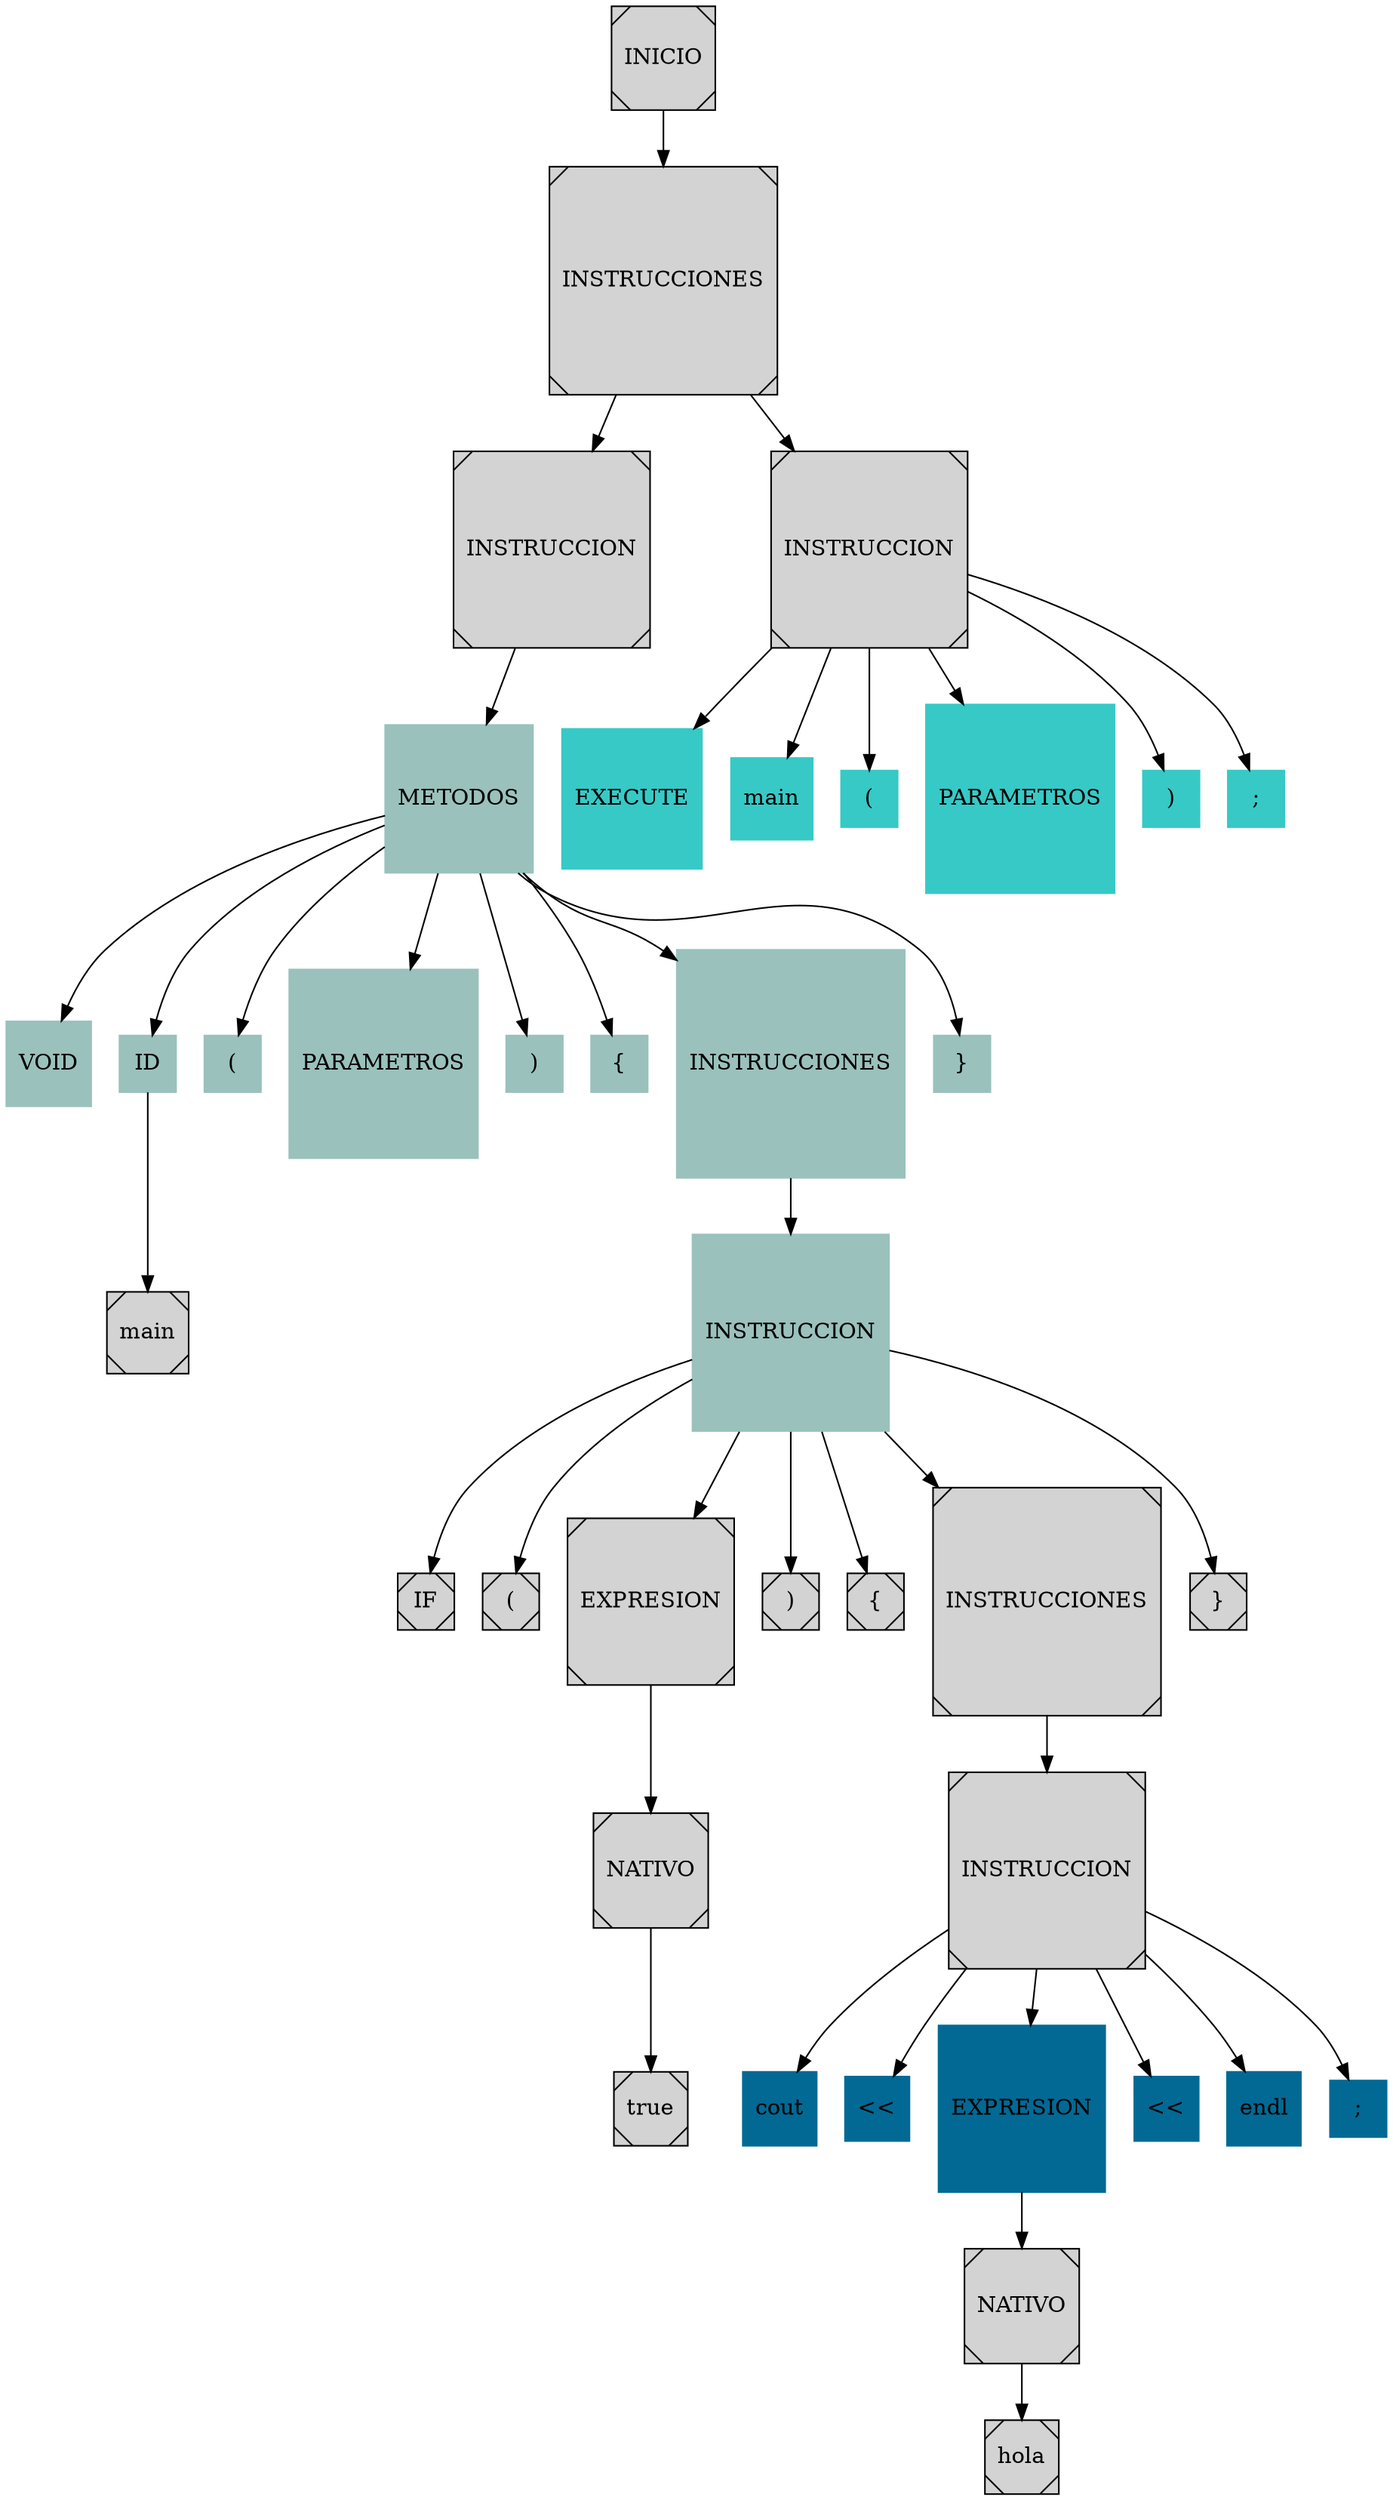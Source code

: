 digraph ast{
node [
shape = Msquare
style = filled
]
nINICIO[label="INICIO"];
nINSTRUCCIONES[label="INSTRUCCIONES"];
nINICIO->nINSTRUCCIONES;
n1[label="INSTRUCCION"];
nINSTRUCCIONES->n1;
n2[label="METODOS" color = "#9ac1bc" 
];
n3[label="VOID" color = "#9ac1bc"];
n4[label="ID" color = "#9ac1bc"];
n5[label="main"];
n6[label="(" color = "#9ac1bc"];
n7[label="PARAMETROS" color = "#9ac1bc"];
n8[label=")" color = "#9ac1bc"];
n9[label="{" color = "#9ac1bc"];
n10[label="INSTRUCCIONES" color = "#9ac1bc"];
n11[label="INSTRUCCION" color = "#9ac1bc"];
n12[label="}" color = "#9ac1bc"];
n2 -> n3;
n2 -> n4;
n4 -> n5;
n2 -> n6;
n2 -> n7;
n2 -> n8;
n2 -> n9;
n2 -> n10;
n10 -> n11;
n2 -> n12;
n1 -> n2;
n13[label="IF"];
n14[label="("];
n15[label="EXPRESION"];
n16[label=")"];
n17[label="{"];
n18[label="INSTRUCCIONES"];
n19[label="INSTRUCCION"];
n20[label="}"];
n11 -> n13;
n11 -> n14;
n11 -> n15;
n11 -> n16;
n11 -> n17;
n11 -> n18;
n18 -> n19;
n11 -> n20;
n21[label="NATIVO"];
n22[label="true"];
n21->n22;
n15->n21;
n23[label="cout" color = "#026994"];
n24[label="<<" color = "#026994"];
n25[label="EXPRESION" color = "#026994"];
n26[label="<<" color = "#026994"];
n27[label="endl" color = "#026994"];
n28[label=";" color = "#026994"];
n19 -> n23;
n19 -> n24;
n19 -> n25;
n19 -> n26;
n19 -> n27;
n19 -> n28;
n29[label="NATIVO"];
n30[label="hola"];
n29->n30;
n25->n29;
n31[label="INSTRUCCION"];
nINSTRUCCIONES->n31;
n32[label="EXECUTE" color = "#37c9c6"];
n33[label="main" color = "#37c9c6"];
n34[label="(" color = "#37c9c6"];
n35[label="PARAMETROS" color = "#37c9c6"];
n36[label=")" color = "#37c9c6"];
n37[label=";" color = "#37c9c6"];
n31 -> n32;
n31 -> n33;
n31 -> n34;
n31 -> n35;
n31 -> n36;
n31 -> n37;

}